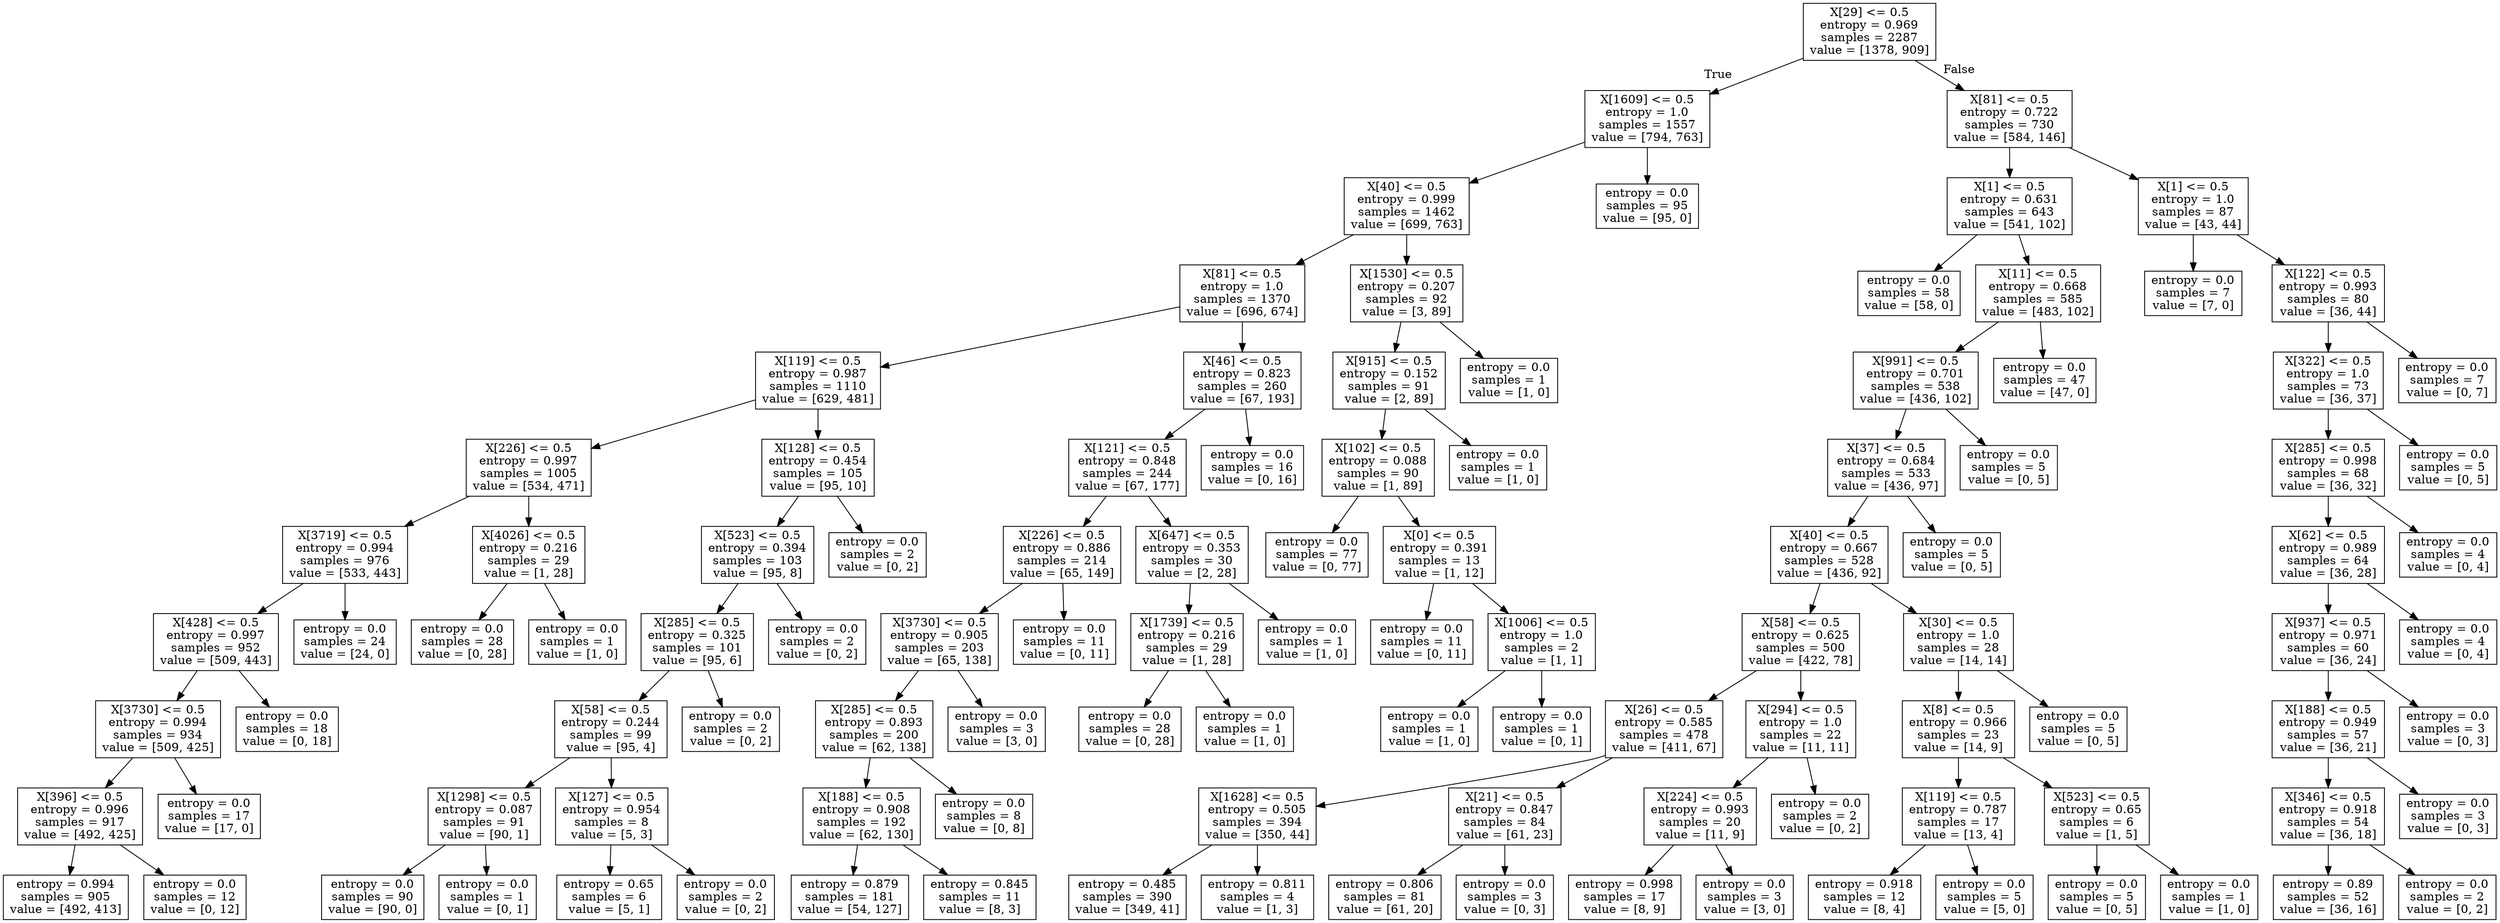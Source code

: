 digraph Tree {
node [shape=box] ;
0 [label="X[29] <= 0.5\nentropy = 0.969\nsamples = 2287\nvalue = [1378, 909]"] ;
1 [label="X[1609] <= 0.5\nentropy = 1.0\nsamples = 1557\nvalue = [794, 763]"] ;
0 -> 1 [labeldistance=2.5, labelangle=45, headlabel="True"] ;
2 [label="X[40] <= 0.5\nentropy = 0.999\nsamples = 1462\nvalue = [699, 763]"] ;
1 -> 2 ;
3 [label="X[81] <= 0.5\nentropy = 1.0\nsamples = 1370\nvalue = [696, 674]"] ;
2 -> 3 ;
4 [label="X[119] <= 0.5\nentropy = 0.987\nsamples = 1110\nvalue = [629, 481]"] ;
3 -> 4 ;
5 [label="X[226] <= 0.5\nentropy = 0.997\nsamples = 1005\nvalue = [534, 471]"] ;
4 -> 5 ;
6 [label="X[3719] <= 0.5\nentropy = 0.994\nsamples = 976\nvalue = [533, 443]"] ;
5 -> 6 ;
7 [label="X[428] <= 0.5\nentropy = 0.997\nsamples = 952\nvalue = [509, 443]"] ;
6 -> 7 ;
8 [label="X[3730] <= 0.5\nentropy = 0.994\nsamples = 934\nvalue = [509, 425]"] ;
7 -> 8 ;
9 [label="X[396] <= 0.5\nentropy = 0.996\nsamples = 917\nvalue = [492, 425]"] ;
8 -> 9 ;
10 [label="entropy = 0.994\nsamples = 905\nvalue = [492, 413]"] ;
9 -> 10 ;
11 [label="entropy = 0.0\nsamples = 12\nvalue = [0, 12]"] ;
9 -> 11 ;
12 [label="entropy = 0.0\nsamples = 17\nvalue = [17, 0]"] ;
8 -> 12 ;
13 [label="entropy = 0.0\nsamples = 18\nvalue = [0, 18]"] ;
7 -> 13 ;
14 [label="entropy = 0.0\nsamples = 24\nvalue = [24, 0]"] ;
6 -> 14 ;
15 [label="X[4026] <= 0.5\nentropy = 0.216\nsamples = 29\nvalue = [1, 28]"] ;
5 -> 15 ;
16 [label="entropy = 0.0\nsamples = 28\nvalue = [0, 28]"] ;
15 -> 16 ;
17 [label="entropy = 0.0\nsamples = 1\nvalue = [1, 0]"] ;
15 -> 17 ;
18 [label="X[128] <= 0.5\nentropy = 0.454\nsamples = 105\nvalue = [95, 10]"] ;
4 -> 18 ;
19 [label="X[523] <= 0.5\nentropy = 0.394\nsamples = 103\nvalue = [95, 8]"] ;
18 -> 19 ;
20 [label="X[285] <= 0.5\nentropy = 0.325\nsamples = 101\nvalue = [95, 6]"] ;
19 -> 20 ;
21 [label="X[58] <= 0.5\nentropy = 0.244\nsamples = 99\nvalue = [95, 4]"] ;
20 -> 21 ;
22 [label="X[1298] <= 0.5\nentropy = 0.087\nsamples = 91\nvalue = [90, 1]"] ;
21 -> 22 ;
23 [label="entropy = 0.0\nsamples = 90\nvalue = [90, 0]"] ;
22 -> 23 ;
24 [label="entropy = 0.0\nsamples = 1\nvalue = [0, 1]"] ;
22 -> 24 ;
25 [label="X[127] <= 0.5\nentropy = 0.954\nsamples = 8\nvalue = [5, 3]"] ;
21 -> 25 ;
26 [label="entropy = 0.65\nsamples = 6\nvalue = [5, 1]"] ;
25 -> 26 ;
27 [label="entropy = 0.0\nsamples = 2\nvalue = [0, 2]"] ;
25 -> 27 ;
28 [label="entropy = 0.0\nsamples = 2\nvalue = [0, 2]"] ;
20 -> 28 ;
29 [label="entropy = 0.0\nsamples = 2\nvalue = [0, 2]"] ;
19 -> 29 ;
30 [label="entropy = 0.0\nsamples = 2\nvalue = [0, 2]"] ;
18 -> 30 ;
31 [label="X[46] <= 0.5\nentropy = 0.823\nsamples = 260\nvalue = [67, 193]"] ;
3 -> 31 ;
32 [label="X[121] <= 0.5\nentropy = 0.848\nsamples = 244\nvalue = [67, 177]"] ;
31 -> 32 ;
33 [label="X[226] <= 0.5\nentropy = 0.886\nsamples = 214\nvalue = [65, 149]"] ;
32 -> 33 ;
34 [label="X[3730] <= 0.5\nentropy = 0.905\nsamples = 203\nvalue = [65, 138]"] ;
33 -> 34 ;
35 [label="X[285] <= 0.5\nentropy = 0.893\nsamples = 200\nvalue = [62, 138]"] ;
34 -> 35 ;
36 [label="X[188] <= 0.5\nentropy = 0.908\nsamples = 192\nvalue = [62, 130]"] ;
35 -> 36 ;
37 [label="entropy = 0.879\nsamples = 181\nvalue = [54, 127]"] ;
36 -> 37 ;
38 [label="entropy = 0.845\nsamples = 11\nvalue = [8, 3]"] ;
36 -> 38 ;
39 [label="entropy = 0.0\nsamples = 8\nvalue = [0, 8]"] ;
35 -> 39 ;
40 [label="entropy = 0.0\nsamples = 3\nvalue = [3, 0]"] ;
34 -> 40 ;
41 [label="entropy = 0.0\nsamples = 11\nvalue = [0, 11]"] ;
33 -> 41 ;
42 [label="X[647] <= 0.5\nentropy = 0.353\nsamples = 30\nvalue = [2, 28]"] ;
32 -> 42 ;
43 [label="X[1739] <= 0.5\nentropy = 0.216\nsamples = 29\nvalue = [1, 28]"] ;
42 -> 43 ;
44 [label="entropy = 0.0\nsamples = 28\nvalue = [0, 28]"] ;
43 -> 44 ;
45 [label="entropy = 0.0\nsamples = 1\nvalue = [1, 0]"] ;
43 -> 45 ;
46 [label="entropy = 0.0\nsamples = 1\nvalue = [1, 0]"] ;
42 -> 46 ;
47 [label="entropy = 0.0\nsamples = 16\nvalue = [0, 16]"] ;
31 -> 47 ;
48 [label="X[1530] <= 0.5\nentropy = 0.207\nsamples = 92\nvalue = [3, 89]"] ;
2 -> 48 ;
49 [label="X[915] <= 0.5\nentropy = 0.152\nsamples = 91\nvalue = [2, 89]"] ;
48 -> 49 ;
50 [label="X[102] <= 0.5\nentropy = 0.088\nsamples = 90\nvalue = [1, 89]"] ;
49 -> 50 ;
51 [label="entropy = 0.0\nsamples = 77\nvalue = [0, 77]"] ;
50 -> 51 ;
52 [label="X[0] <= 0.5\nentropy = 0.391\nsamples = 13\nvalue = [1, 12]"] ;
50 -> 52 ;
53 [label="entropy = 0.0\nsamples = 11\nvalue = [0, 11]"] ;
52 -> 53 ;
54 [label="X[1006] <= 0.5\nentropy = 1.0\nsamples = 2\nvalue = [1, 1]"] ;
52 -> 54 ;
55 [label="entropy = 0.0\nsamples = 1\nvalue = [1, 0]"] ;
54 -> 55 ;
56 [label="entropy = 0.0\nsamples = 1\nvalue = [0, 1]"] ;
54 -> 56 ;
57 [label="entropy = 0.0\nsamples = 1\nvalue = [1, 0]"] ;
49 -> 57 ;
58 [label="entropy = 0.0\nsamples = 1\nvalue = [1, 0]"] ;
48 -> 58 ;
59 [label="entropy = 0.0\nsamples = 95\nvalue = [95, 0]"] ;
1 -> 59 ;
60 [label="X[81] <= 0.5\nentropy = 0.722\nsamples = 730\nvalue = [584, 146]"] ;
0 -> 60 [labeldistance=2.5, labelangle=-45, headlabel="False"] ;
61 [label="X[1] <= 0.5\nentropy = 0.631\nsamples = 643\nvalue = [541, 102]"] ;
60 -> 61 ;
62 [label="entropy = 0.0\nsamples = 58\nvalue = [58, 0]"] ;
61 -> 62 ;
63 [label="X[11] <= 0.5\nentropy = 0.668\nsamples = 585\nvalue = [483, 102]"] ;
61 -> 63 ;
64 [label="X[991] <= 0.5\nentropy = 0.701\nsamples = 538\nvalue = [436, 102]"] ;
63 -> 64 ;
65 [label="X[37] <= 0.5\nentropy = 0.684\nsamples = 533\nvalue = [436, 97]"] ;
64 -> 65 ;
66 [label="X[40] <= 0.5\nentropy = 0.667\nsamples = 528\nvalue = [436, 92]"] ;
65 -> 66 ;
67 [label="X[58] <= 0.5\nentropy = 0.625\nsamples = 500\nvalue = [422, 78]"] ;
66 -> 67 ;
68 [label="X[26] <= 0.5\nentropy = 0.585\nsamples = 478\nvalue = [411, 67]"] ;
67 -> 68 ;
69 [label="X[1628] <= 0.5\nentropy = 0.505\nsamples = 394\nvalue = [350, 44]"] ;
68 -> 69 ;
70 [label="entropy = 0.485\nsamples = 390\nvalue = [349, 41]"] ;
69 -> 70 ;
71 [label="entropy = 0.811\nsamples = 4\nvalue = [1, 3]"] ;
69 -> 71 ;
72 [label="X[21] <= 0.5\nentropy = 0.847\nsamples = 84\nvalue = [61, 23]"] ;
68 -> 72 ;
73 [label="entropy = 0.806\nsamples = 81\nvalue = [61, 20]"] ;
72 -> 73 ;
74 [label="entropy = 0.0\nsamples = 3\nvalue = [0, 3]"] ;
72 -> 74 ;
75 [label="X[294] <= 0.5\nentropy = 1.0\nsamples = 22\nvalue = [11, 11]"] ;
67 -> 75 ;
76 [label="X[224] <= 0.5\nentropy = 0.993\nsamples = 20\nvalue = [11, 9]"] ;
75 -> 76 ;
77 [label="entropy = 0.998\nsamples = 17\nvalue = [8, 9]"] ;
76 -> 77 ;
78 [label="entropy = 0.0\nsamples = 3\nvalue = [3, 0]"] ;
76 -> 78 ;
79 [label="entropy = 0.0\nsamples = 2\nvalue = [0, 2]"] ;
75 -> 79 ;
80 [label="X[30] <= 0.5\nentropy = 1.0\nsamples = 28\nvalue = [14, 14]"] ;
66 -> 80 ;
81 [label="X[8] <= 0.5\nentropy = 0.966\nsamples = 23\nvalue = [14, 9]"] ;
80 -> 81 ;
82 [label="X[119] <= 0.5\nentropy = 0.787\nsamples = 17\nvalue = [13, 4]"] ;
81 -> 82 ;
83 [label="entropy = 0.918\nsamples = 12\nvalue = [8, 4]"] ;
82 -> 83 ;
84 [label="entropy = 0.0\nsamples = 5\nvalue = [5, 0]"] ;
82 -> 84 ;
85 [label="X[523] <= 0.5\nentropy = 0.65\nsamples = 6\nvalue = [1, 5]"] ;
81 -> 85 ;
86 [label="entropy = 0.0\nsamples = 5\nvalue = [0, 5]"] ;
85 -> 86 ;
87 [label="entropy = 0.0\nsamples = 1\nvalue = [1, 0]"] ;
85 -> 87 ;
88 [label="entropy = 0.0\nsamples = 5\nvalue = [0, 5]"] ;
80 -> 88 ;
89 [label="entropy = 0.0\nsamples = 5\nvalue = [0, 5]"] ;
65 -> 89 ;
90 [label="entropy = 0.0\nsamples = 5\nvalue = [0, 5]"] ;
64 -> 90 ;
91 [label="entropy = 0.0\nsamples = 47\nvalue = [47, 0]"] ;
63 -> 91 ;
92 [label="X[1] <= 0.5\nentropy = 1.0\nsamples = 87\nvalue = [43, 44]"] ;
60 -> 92 ;
93 [label="entropy = 0.0\nsamples = 7\nvalue = [7, 0]"] ;
92 -> 93 ;
94 [label="X[122] <= 0.5\nentropy = 0.993\nsamples = 80\nvalue = [36, 44]"] ;
92 -> 94 ;
95 [label="X[322] <= 0.5\nentropy = 1.0\nsamples = 73\nvalue = [36, 37]"] ;
94 -> 95 ;
96 [label="X[285] <= 0.5\nentropy = 0.998\nsamples = 68\nvalue = [36, 32]"] ;
95 -> 96 ;
97 [label="X[62] <= 0.5\nentropy = 0.989\nsamples = 64\nvalue = [36, 28]"] ;
96 -> 97 ;
98 [label="X[937] <= 0.5\nentropy = 0.971\nsamples = 60\nvalue = [36, 24]"] ;
97 -> 98 ;
99 [label="X[188] <= 0.5\nentropy = 0.949\nsamples = 57\nvalue = [36, 21]"] ;
98 -> 99 ;
100 [label="X[346] <= 0.5\nentropy = 0.918\nsamples = 54\nvalue = [36, 18]"] ;
99 -> 100 ;
101 [label="entropy = 0.89\nsamples = 52\nvalue = [36, 16]"] ;
100 -> 101 ;
102 [label="entropy = 0.0\nsamples = 2\nvalue = [0, 2]"] ;
100 -> 102 ;
103 [label="entropy = 0.0\nsamples = 3\nvalue = [0, 3]"] ;
99 -> 103 ;
104 [label="entropy = 0.0\nsamples = 3\nvalue = [0, 3]"] ;
98 -> 104 ;
105 [label="entropy = 0.0\nsamples = 4\nvalue = [0, 4]"] ;
97 -> 105 ;
106 [label="entropy = 0.0\nsamples = 4\nvalue = [0, 4]"] ;
96 -> 106 ;
107 [label="entropy = 0.0\nsamples = 5\nvalue = [0, 5]"] ;
95 -> 107 ;
108 [label="entropy = 0.0\nsamples = 7\nvalue = [0, 7]"] ;
94 -> 108 ;
}
